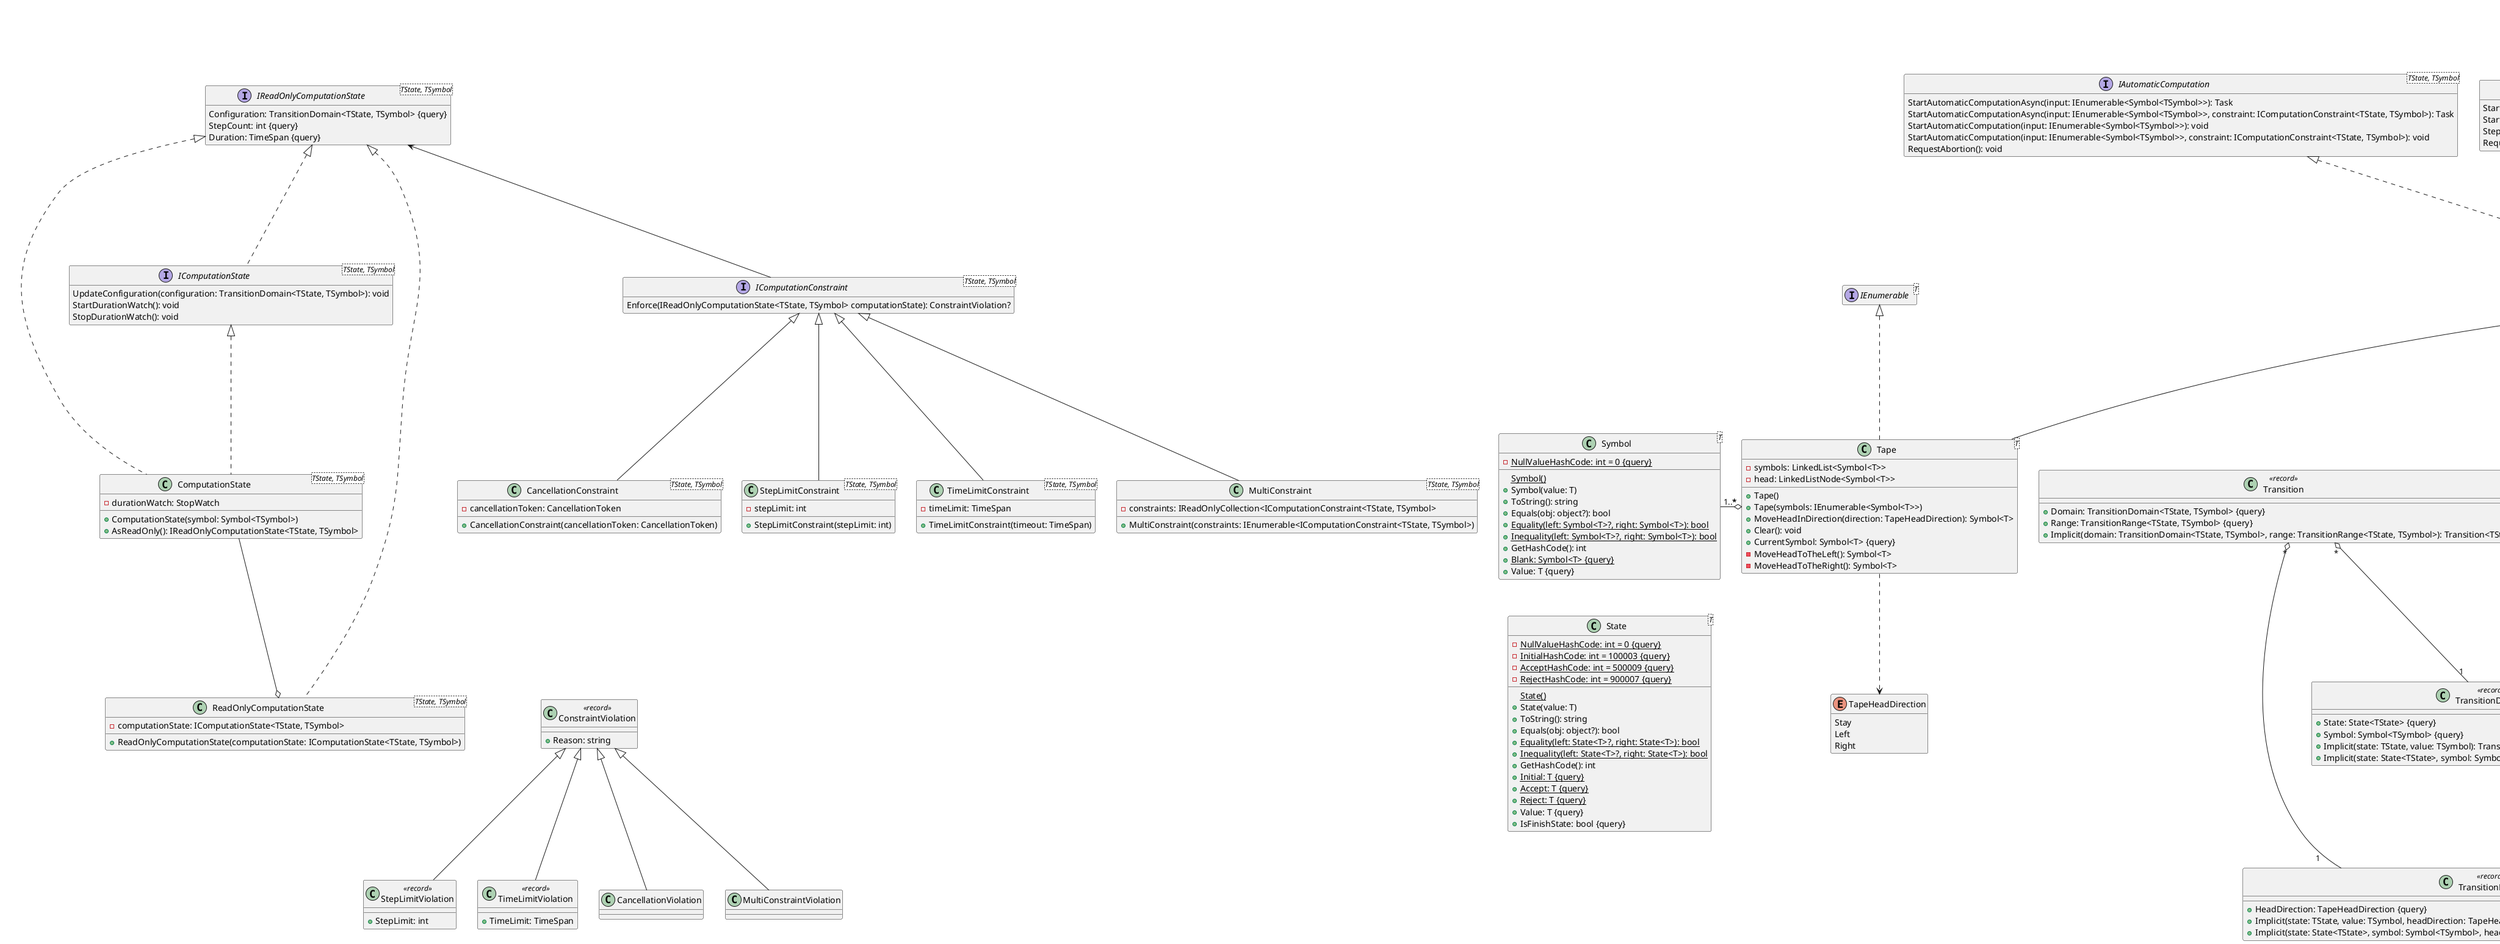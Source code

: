 @startuml classes
hide interface empty members
hide enum empty members

class "Symbol<T>" as Symbol {
    -{static} NullValueHashCode: int = 0 {query}    
    {static} Symbol()
    +Symbol(value: T)
    +ToString(): string
    +Equals(obj: object?): bool
    +{static} Equality(left: Symbol<T>?, right: Symbol<T>): bool
    +{static} Inequality(left: Symbol<T>?, right: Symbol<T>): bool
    +GetHashCode(): int
    +{method} {static} Blank: Symbol<T> {query}
    +{method} Value: T {query}
}

class "State<T>" as State {
    -{static} NullValueHashCode: int = 0 {query}
    -{static} InitialHashCode: int = 100003 {query}
    -{static} AcceptHashCode: int = 500009 {query}
    -{static} RejectHashCode: int = 900007 {query}
    {static} State()
    +State(value: T)
    +ToString(): string
    +Equals(obj: object?): bool
    +{static} Equality(left: State<T>?, right: State<T>): bool
    +{static} Inequality(left: State<T>?, right: State<T>): bool
    +GetHashCode(): int
    +{method} {static} Initial: T {query}
    +{method} {static} Accept: T {query}
    +{method} {static} Reject: T {query}
    +{method} Value: T {query}
    +{method} IsFinishState: bool {query}
}

Symbol -[hidden]- State

enum TapeHeadDirection {
    Stay
    Left
    Right
}

class "Tape<T>" as Tape {
    -symbols: LinkedList<Symbol<T>>
    -head: LinkedListNode<Symbol<T>>
    +Tape()
    +Tape(symbols: IEnumerable<Symbol<T>>)
    +MoveHeadInDirection(direction: TapeHeadDirection): Symbol<T>
    +Clear(): void
    +{method} CurrentSymbol: Symbol<T> {query}
    -MoveHeadToTheLeft(): Symbol<T>
    -MoveHeadToTheRight(): Symbol<T>
}

Tape "*" o-left- "1..*" Symbol
interface "IEnumerable<T>" as IEnumerable
IEnumerable <|.. Tape
Tape ..> TapeHeadDirection


class "TransitionDomain<TState, TSymbol>" as TransitionDomain << record >> {
    +{method} State: State<TState> {query}
    +{method} Symbol: Symbol<TSymbol> {query}
    +Implicit(state: TState, value: TSymbol): TransitionDomain<TState, TSymbol>
    +Implicit(state: State<TState>, symbol: Symbol<TSymbol>): TransitionDomain<TState, TSymbol>
}

class "TransitionRange<TState, TSymbol>" as TransitionRange << record >> {
    +{method} HeadDirection: TapeHeadDirection {query}
    +Implicit(state: TState, value: TSymbol, headDirection: TapeHeadDirection): TransitionRange<TState, TSymbol>
    +Implicit(state: State<TState>, symbol: Symbol<TSymbol>, headDirection: TapeHeadDirection): TransitionRange<TState, TSymbol>
}

class "Transition<TState, TSymbol>" as Transition << record >> {
    +{method} Domain: TransitionDomain<TState, TSymbol> {query}
    +{method} Range: TransitionRange<TState, TSymbol> {query}
    +Implicit(domain: TransitionDomain<TState, TSymbol>, range: TransitionRange<TState, TSymbol>): Transition<TState, TSymbol>
}


class "TransitionTable<TState, TSymbol>" as TransitionTable {
    -transitions: ReadOnlyDictionary<TState, TSymbol>
    +TransitionTable(transitions: IEnumerable<Transition<TState, TSymbol>>)
    ~[](TransitionDomain<TState, TSymbol> domain): TransitionRange
}

class "TransitionCollectionValidator<TState, TSymbol>" as TransitionCollectionValidator {
    +Validate(transitions: IEnumerable<Transition<TState, TSymbol>>): void
    -CheckDuplications(transitions: IEnumerable<Transition<TState, TSymbol>>): void
    -CheckDeterminism(transitions: IEnumerable<Transition<TState, TSymbol>>): void
    -CheckStates(transitions: IEnumerable<Transition<TState, TSymbol>>): void
    -CheckStateOfDomain(transition: Transition<TState, TSymbol>): void
    -CheckStateOfRange(transition: Transition<TState, TSymbol>): void
}

interface "IAutomaticComputation<TState, TSymbol>" as IAutomaticComputation {
    StartAutomaticComputationAsync(input: IEnumerable<Symbol<TSymbol>>): Task
    StartAutomaticComputationAsync(input: IEnumerable<Symbol<TSymbol>>, constraint: IComputationConstraint<TState, TSymbol>): Task
    StartAutomaticComputation(input: IEnumerable<Symbol<TSymbol>>): void
    StartAutomaticComputation(input: IEnumerable<Symbol<TSymbol>>, constraint: IComputationConstraint<TState, TSymbol>): void
    RequestAbortion(): void
}

interface "IManualComputation<TState, TSymbol>" as IManualComputation {
    StartManualComputation(input: IEnumerable<Symbol<TSymbol>>): void
    StartManualComputation(input: IEnumerable<Symbol<TSymbol>>, constraint: ComputationConstraint<TState, TSymbol>): void
    Step(): bool
    RequestAbortion(): void
}

interface "IComputationTracking<TState, TSymbol>" as IComputationTracking {
    Stepped: EventHandler<SteppedEventArgs<TState, TSymbol>>?
    ComputationTerminated: EventHandler<ComputationTerminatedEventArgs<TState>>?
    ComputationAborted: EventHandler<ComputationAbortedEventArgs<TState, TSymbol>>?
}

abstract class ComputationStateChangedEventArgs {
    +{method} StepCount: int {query}
    +{method} Duration: TimeSpan {query}
}

class "SteppedEventArgs<TState, TSymbol>" as SteppedEventArgs {
    +{method} Transition: Transition<TState, TSymbol> {query}
}

class "ComputationTerminatedEventArgs<TState, TSymbol>" as ComputationTerminatedEventArgs {
    +{method} State: TState {query}
    +{method} RawResult: IReadOnlyList<Symbol<TSymbol>> {query}
    +TrimResult(): IEnumerable<Symbol<TSymbol>> 
}

class "ComputationAbortedEventArgs<TState, TSymbol>" as ComputationAbortedEventArgs {
    +{method} Exception: Exception? {query}
    +{method} ConstraintViolation: ConstraintViolation? {query}
}

enum ComputationMode {
    Automatic,
    Manual
}

class "SingleTapeMachine<TState, TSymbol>" as SingleTapeMachine {
    -computationLock: object
    -computationMode: ComputationMode?
    -computationState: ComputationState<TSymbol, TState>?    
    -constraint: IComputationConstraint<TState, TSymbol>?
    -tape: Tape<TSymbol>
    -transitionTable: TransitionTable<TState, TSymbol>
    +SingleTapeMachine(transitionTable: TransitionTable<TState, TSymbol>)
    -InitializeComputation(computationMode: ComputationMode, input: IEnumerable<Symbol<TSymbol>>): void
    -ComputeAsync(constraint: IComputationConstraint<TState, TSymbol>?): Task
    -TransitToNextConfiguration(): void
    -CanTerminate(): bool
    -Terminate(): void
    -CleanupComputation(): void
    -OnStepped(): void
    -OnComputationTerminated(): void
}

interface "IReadOnlyComputationState<TState, TSymbol>" as IReadOnlyComputationState {
    {method} Configuration: TransitionDomain<TState, TSymbol> {query}
    {method} StepCount: int {query}
    {method} Duration: TimeSpan {query}
}

interface "IComputationState<TState, TSymbol>" as IComputationState {
    UpdateConfiguration(configuration: TransitionDomain<TState, TSymbol>): void
    StartDurationWatch(): void
    StopDurationWatch(): void
}

class "ComputationState<TState, TSymbol>" as ComputationState {
    -durationWatch: StopWatch
    +ComputationState(symbol: Symbol<TSymbol>)
    +AsReadOnly(): IReadOnlyComputationState<TState, TSymbol>
}

class "ReadOnlyComputationState<TState, TSymbol>" as ReadOnlyComputationState {
    -computationState: IComputationState<TState, TSymbol>
    +ReadOnlyComputationState(computationState: IComputationState<TState, TSymbol>)
}

IReadOnlyComputationState <|.. IComputationState
IComputationState <|.. ComputationState
IReadOnlyComputationState <|.. ReadOnlyComputationState
IReadOnlyComputationState <|.. ComputationState
ReadOnlyComputationState o-up- ComputationState

interface "IComputationConstraint<TState, TSymbol>" as IComputationConstraint {
    Enforce(IReadOnlyComputationState<TState, TSymbol> computationState): ConstraintViolation?
}

class "CancellationConstraint<TState, TSymbol>" as CancellationConstraint {
    -cancellationToken: CancellationToken
    +CancellationConstraint(cancellationToken: CancellationToken)
}

class "StepLimitConstraint<TState, TSymbol>" as StepLimitConstraint {
    -stepLimit: int
    +StepLimitConstraint(stepLimit: int)
}

class "TimeLimitConstraint<TState, TSymbol>" as TimeLimitConstraint {
    -timeLimit: TimeSpan
    +TimeLimitConstraint(timeout: TimeSpan)
}

class "MultiConstraint<TState, TSymbol>" as MultiConstraint {
    -constraints: IReadOnlyCollection<IComputationConstraint<TState, TSymbol>
    +MultiConstraint(constraints: IEnumerable<IComputationConstraint<TState, TSymbol>)
}

TransitionDomain <|-- TransitionRange
Transition "*" o-- "1" TransitionDomain
Transition "*" o-- "1" TransitionRange
TransitionTable "*" o-- "1..*" TransitionDomain
TransitionTable "*" o-- "1..*" TransitionRange
TransitionTable --> "Validate()" TransitionCollectionValidator

Tape -[hidden]right- Transition

ComputationStateChangedEventArgs <|-- SteppedEventArgs
ComputationStateChangedEventArgs <|-- ComputationTerminatedEventArgs
ComputationTerminatedEventArgs <|-- ComputationAbortedEventArgs

IAutomaticComputation <|.. SingleTapeMachine
IManualComputation <|.. SingleTapeMachine
IComputationTracking <|.. SingleTapeMachine
SingleTapeMachine *-- Tape
SingleTapeMachine "*" o-- "1" TransitionTable
SingleTapeMachine "1..*" *-- "0..1" ComputationMode   

IComputationConstraint <|-- CancellationConstraint
IComputationConstraint <|-- StepLimitConstraint
IComputationConstraint <|-- TimeLimitConstraint
IComputationConstraint <|-- MultiConstraint
IReadOnlyComputationState <-- IComputationConstraint

CancellationConstraint -[hidden]down- ConstraintViolation

class ConstraintViolation << record >> {
    +{method} Reason: string
}

class StepLimitViolation << record >> {
    +{method} StepLimit: int
}

class TimeLimitViolation << record >> {
    +{method} TimeLimit: TimeSpan
}

class MultiViolation << record >> {
    +{method} Violations: IEnumerable<Violation>
}

ConstraintViolation <|-- CancellationViolation
ConstraintViolation <|-- StepLimitViolation
ConstraintViolation <|-- TimeLimitViolation
ConstraintViolation <|-- MultiConstraintViolation

namespace TuringMachine.Transition.MultiTape {
    class "StateTransition<TState>" as StateTransition {
        +{method} Domain: State<TState>
        +{method} Range: State<TState>
    }

    class "TapeTransition<TSymbol>" as TapeTransition {
        +{method} Domain: Symbol<TSymbol>
        +{method} Range: Symbol<TSymbol>
        +{method} TapeHeadDirection: TapeHeadDirection
    }

    class "Transition<TState, TSymbol>" as Transition {
        +Transition(state: StateTransition<TState>, tapes: IEnumerable<TapeTransition<TSymbol>>)
        +{method} State: StateTransition<TState>
        +{method} Tapes: IReadOnlyList<TapeTransition<TSymbol>>
    }   

    ~class "TapeTransitionRange<TSymbol>" as TapeTransitionRange << record >> {
        +{method} Symbol: Symbol<TSymbol>
        +{method} TapeHeadDirection: TapeHeadDirection
    }

    ~class "TransitionRange<TState, TSymbol>" as TransitionRange {
        +TransitionRange(state: State<TState>, tapes: IEnumerable<TapeTransitionRange<TSymbol>>)
        +{method} State: State<TState>
        +{method} Tapes: IReadOnlyList<TapeTransitionRange<TSymbol>>
    }

    interface "ITransitionTable<TState, TSymbol>" as ITransitionTable {
        ~GetRange(State<TState> state, IEnumerable<Symbol<TSymbol>> tapeSymbols): TransitionRange<TState, TSymbol>
    }

    TuringMachine.Transition.MultiTape.Transition o-- TuringMachine.Transition.MultiTape.StateTransition
    TuringMachine.Transition.MultiTape.Transition o-- "1..*" TuringMachine.Transition.MultiTape.TapeTransition
}

@enduml